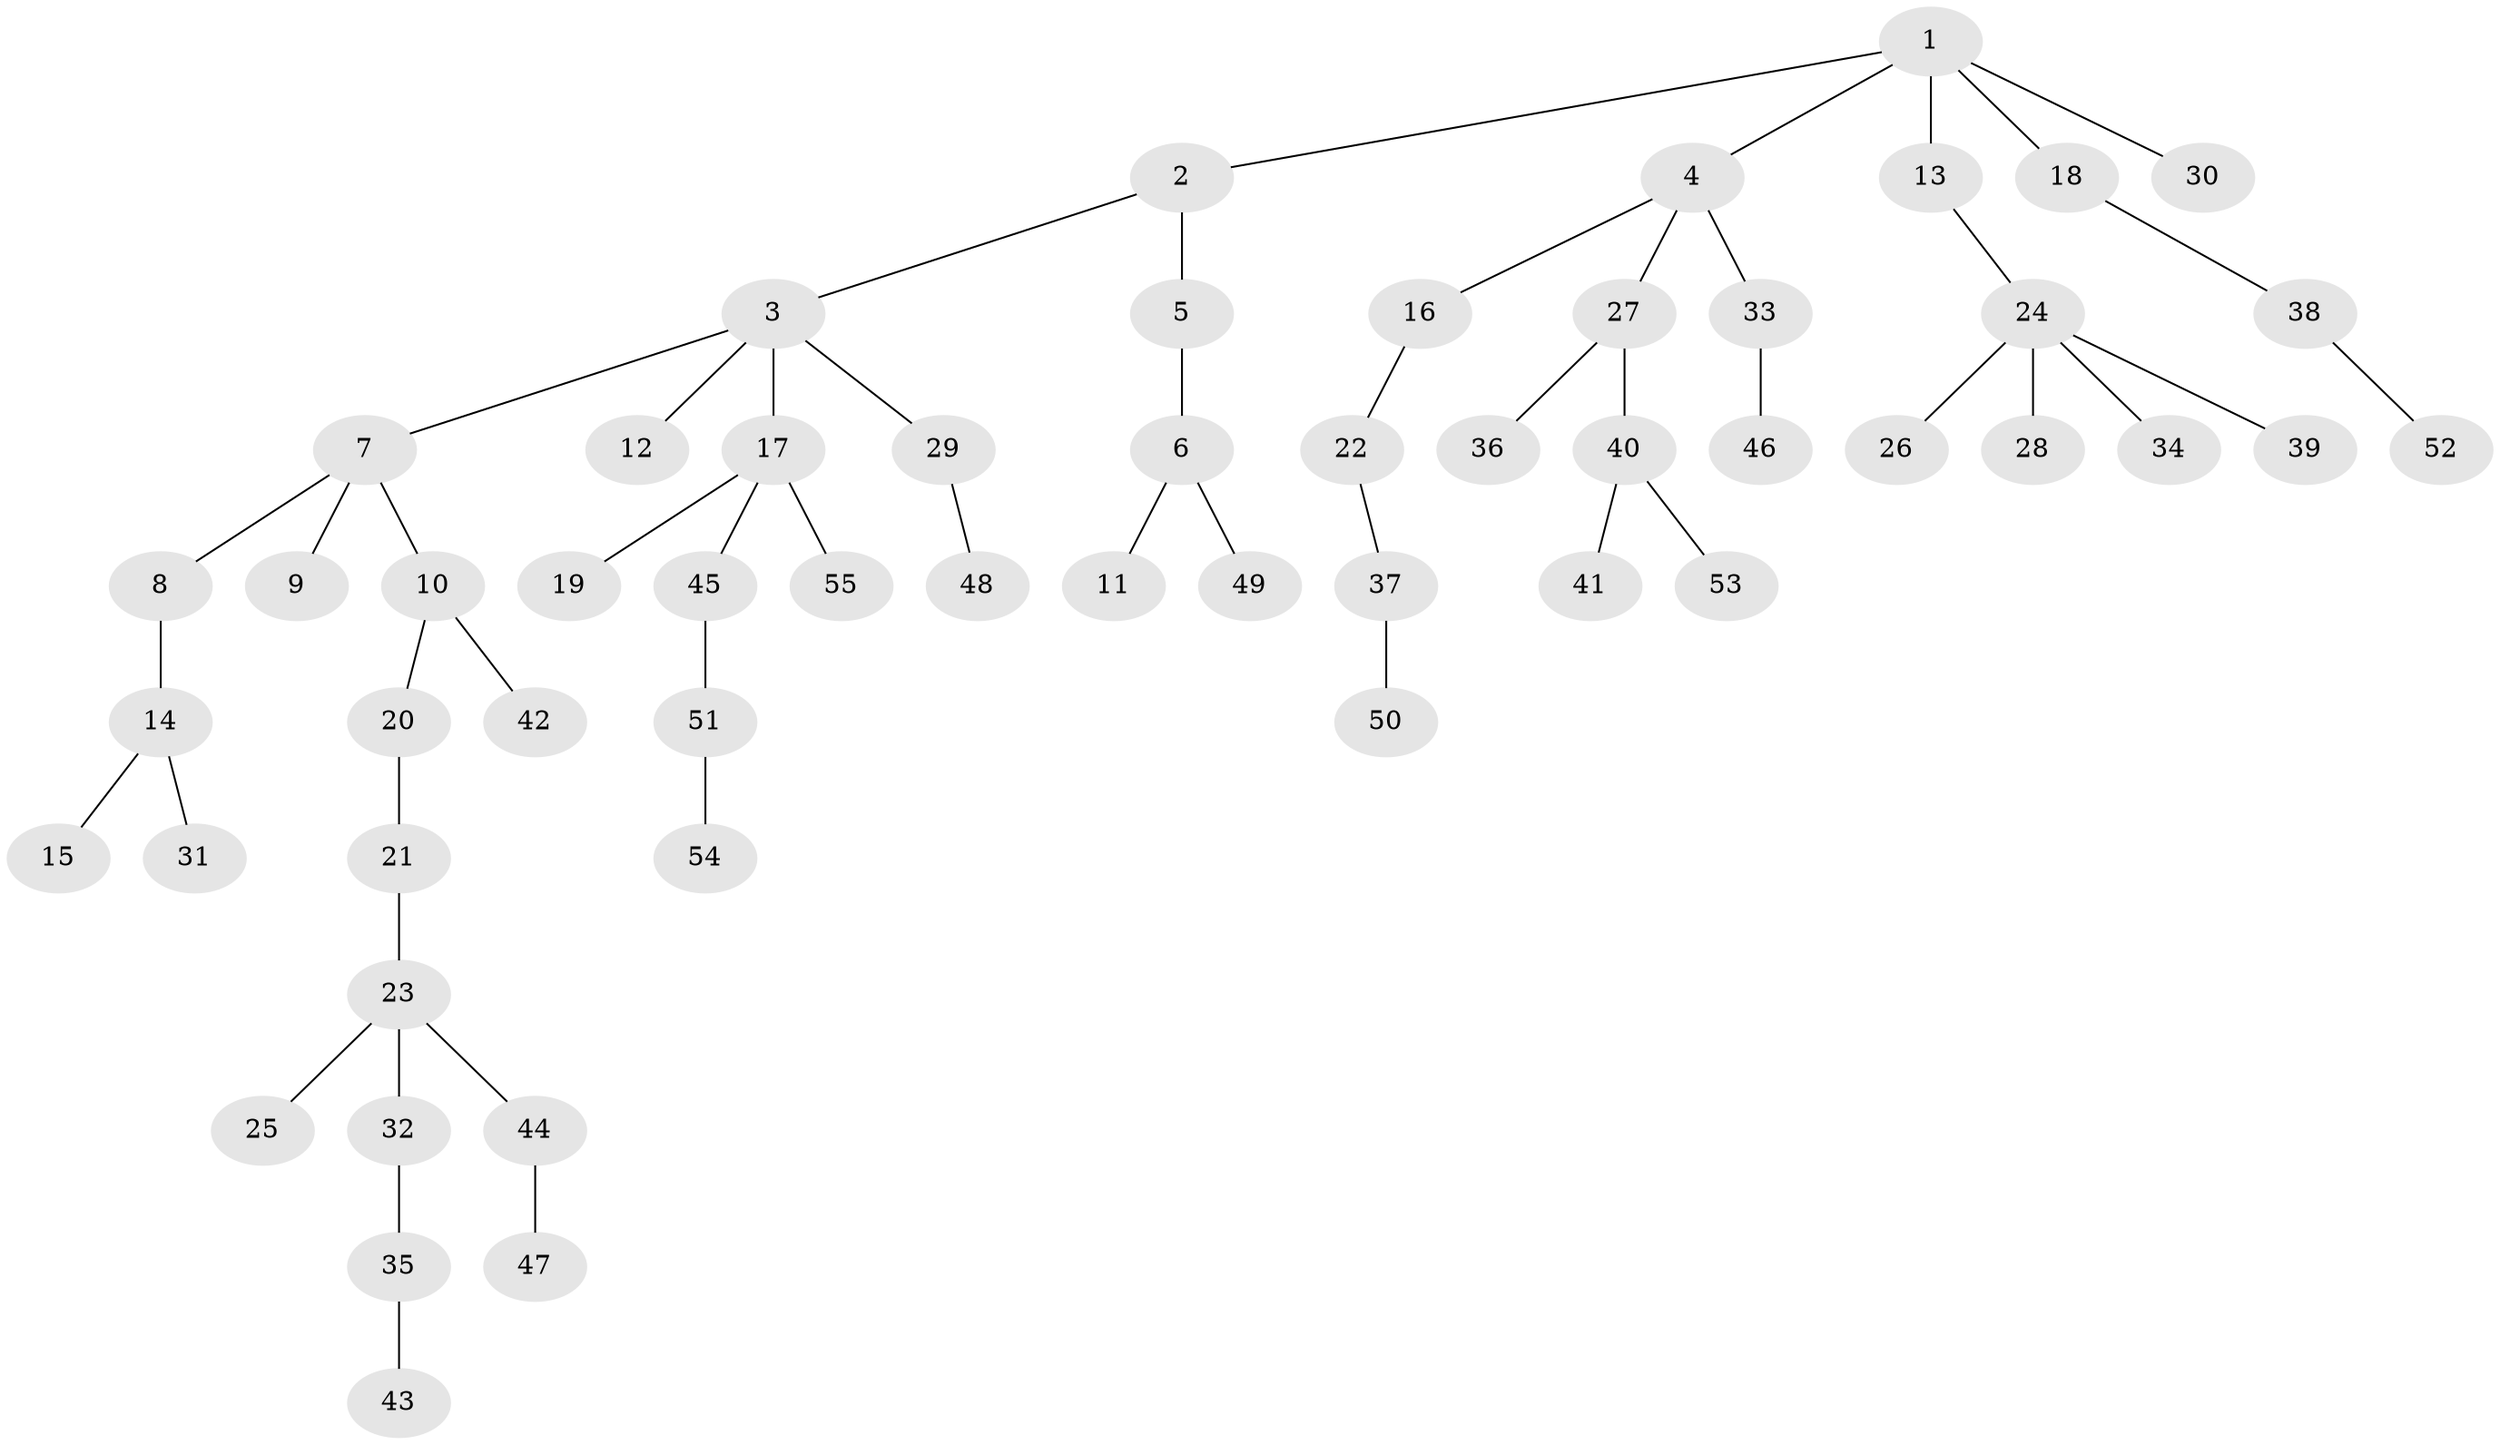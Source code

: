 // Generated by graph-tools (version 1.1) at 2025/15/03/09/25 04:15:41]
// undirected, 55 vertices, 54 edges
graph export_dot {
graph [start="1"]
  node [color=gray90,style=filled];
  1;
  2;
  3;
  4;
  5;
  6;
  7;
  8;
  9;
  10;
  11;
  12;
  13;
  14;
  15;
  16;
  17;
  18;
  19;
  20;
  21;
  22;
  23;
  24;
  25;
  26;
  27;
  28;
  29;
  30;
  31;
  32;
  33;
  34;
  35;
  36;
  37;
  38;
  39;
  40;
  41;
  42;
  43;
  44;
  45;
  46;
  47;
  48;
  49;
  50;
  51;
  52;
  53;
  54;
  55;
  1 -- 2;
  1 -- 4;
  1 -- 13;
  1 -- 18;
  1 -- 30;
  2 -- 3;
  2 -- 5;
  3 -- 7;
  3 -- 12;
  3 -- 17;
  3 -- 29;
  4 -- 16;
  4 -- 27;
  4 -- 33;
  5 -- 6;
  6 -- 11;
  6 -- 49;
  7 -- 8;
  7 -- 9;
  7 -- 10;
  8 -- 14;
  10 -- 20;
  10 -- 42;
  13 -- 24;
  14 -- 15;
  14 -- 31;
  16 -- 22;
  17 -- 19;
  17 -- 45;
  17 -- 55;
  18 -- 38;
  20 -- 21;
  21 -- 23;
  22 -- 37;
  23 -- 25;
  23 -- 32;
  23 -- 44;
  24 -- 26;
  24 -- 28;
  24 -- 34;
  24 -- 39;
  27 -- 36;
  27 -- 40;
  29 -- 48;
  32 -- 35;
  33 -- 46;
  35 -- 43;
  37 -- 50;
  38 -- 52;
  40 -- 41;
  40 -- 53;
  44 -- 47;
  45 -- 51;
  51 -- 54;
}
